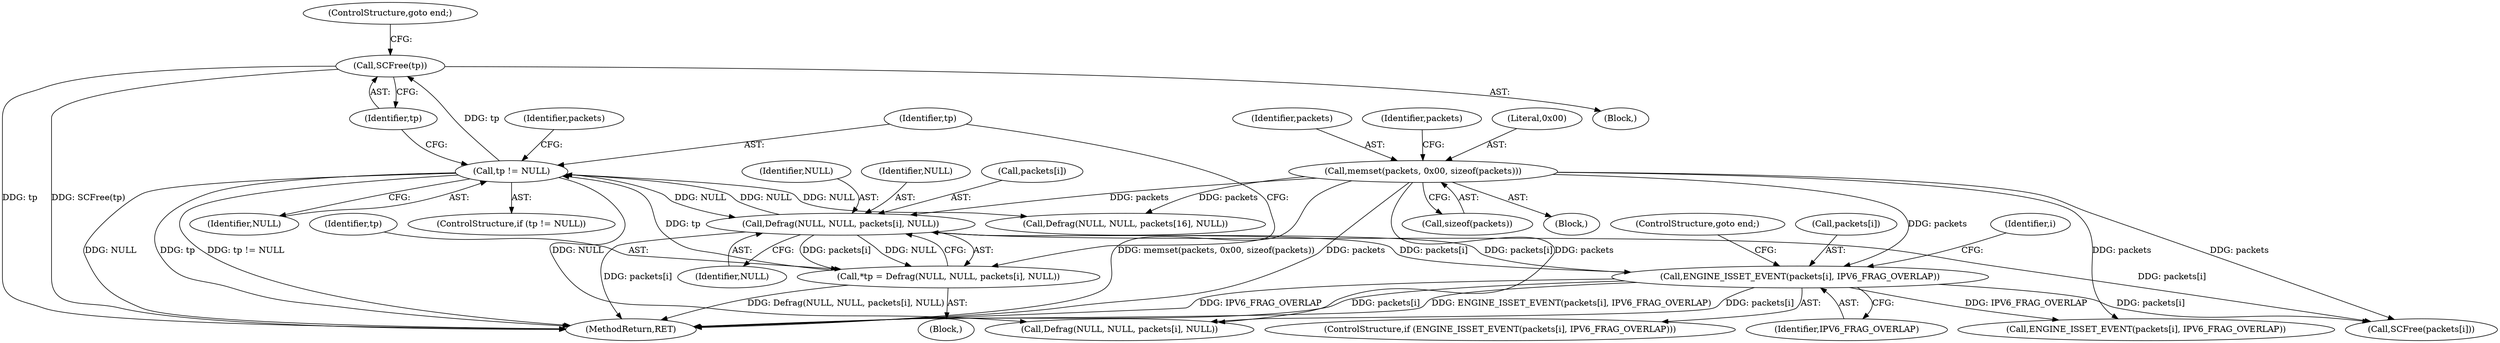 digraph "0_suricata_4a04f814b15762eb446a5ead4d69d021512df6f8_14@pointer" {
"1000374" [label="(Call,SCFree(tp))"];
"1000370" [label="(Call,tp != NULL)"];
"1000360" [label="(Call,*tp = Defrag(NULL, NULL, packets[i], NULL))"];
"1000362" [label="(Call,Defrag(NULL, NULL, packets[i], NULL))"];
"1000139" [label="(Call,memset(packets, 0x00, sizeof(packets)))"];
"1000378" [label="(Call,ENGINE_ISSET_EVENT(packets[i], IPV6_FRAG_OVERLAP))"];
"1000361" [label="(Identifier,tp)"];
"1000378" [label="(Call,ENGINE_ISSET_EVENT(packets[i], IPV6_FRAG_OVERLAP))"];
"1000372" [label="(Identifier,NULL)"];
"1000499" [label="(MethodReturn,RET)"];
"1000141" [label="(Literal,0x00)"];
"1000368" [label="(Identifier,NULL)"];
"1000492" [label="(Call,SCFree(packets[i]))"];
"1000399" [label="(Call,Defrag(NULL, NULL, packets[i], NULL))"];
"1000380" [label="(Identifier,packets)"];
"1000142" [label="(Call,sizeof(packets))"];
"1000140" [label="(Identifier,packets)"];
"1000377" [label="(ControlStructure,if (ENGINE_ISSET_EVENT(packets[i], IPV6_FRAG_OVERLAP)))"];
"1000357" [label="(Identifier,i)"];
"1000369" [label="(ControlStructure,if (tp != NULL))"];
"1000127" [label="(Block,)"];
"1000415" [label="(Call,ENGINE_ISSET_EVENT(packets[i], IPV6_FRAG_OVERLAP))"];
"1000364" [label="(Identifier,NULL)"];
"1000374" [label="(Call,SCFree(tp))"];
"1000363" [label="(Identifier,NULL)"];
"1000376" [label="(ControlStructure,goto end;)"];
"1000375" [label="(Identifier,tp)"];
"1000370" [label="(Call,tp != NULL)"];
"1000382" [label="(Identifier,IPV6_FRAG_OVERLAP)"];
"1000384" [label="(ControlStructure,goto end;)"];
"1000146" [label="(Identifier,packets)"];
"1000358" [label="(Block,)"];
"1000139" [label="(Call,memset(packets, 0x00, sizeof(packets)))"];
"1000373" [label="(Block,)"];
"1000371" [label="(Identifier,tp)"];
"1000362" [label="(Call,Defrag(NULL, NULL, packets[i], NULL))"];
"1000430" [label="(Call,Defrag(NULL, NULL, packets[16], NULL))"];
"1000365" [label="(Call,packets[i])"];
"1000360" [label="(Call,*tp = Defrag(NULL, NULL, packets[i], NULL))"];
"1000379" [label="(Call,packets[i])"];
"1000374" -> "1000373"  [label="AST: "];
"1000374" -> "1000375"  [label="CFG: "];
"1000375" -> "1000374"  [label="AST: "];
"1000376" -> "1000374"  [label="CFG: "];
"1000374" -> "1000499"  [label="DDG: tp"];
"1000374" -> "1000499"  [label="DDG: SCFree(tp)"];
"1000370" -> "1000374"  [label="DDG: tp"];
"1000370" -> "1000369"  [label="AST: "];
"1000370" -> "1000372"  [label="CFG: "];
"1000371" -> "1000370"  [label="AST: "];
"1000372" -> "1000370"  [label="AST: "];
"1000375" -> "1000370"  [label="CFG: "];
"1000380" -> "1000370"  [label="CFG: "];
"1000370" -> "1000499"  [label="DDG: tp != NULL"];
"1000370" -> "1000499"  [label="DDG: NULL"];
"1000370" -> "1000499"  [label="DDG: tp"];
"1000370" -> "1000362"  [label="DDG: NULL"];
"1000360" -> "1000370"  [label="DDG: tp"];
"1000362" -> "1000370"  [label="DDG: NULL"];
"1000370" -> "1000399"  [label="DDG: NULL"];
"1000370" -> "1000430"  [label="DDG: NULL"];
"1000360" -> "1000358"  [label="AST: "];
"1000360" -> "1000362"  [label="CFG: "];
"1000361" -> "1000360"  [label="AST: "];
"1000362" -> "1000360"  [label="AST: "];
"1000371" -> "1000360"  [label="CFG: "];
"1000360" -> "1000499"  [label="DDG: Defrag(NULL, NULL, packets[i], NULL)"];
"1000362" -> "1000360"  [label="DDG: NULL"];
"1000362" -> "1000360"  [label="DDG: packets[i]"];
"1000362" -> "1000368"  [label="CFG: "];
"1000363" -> "1000362"  [label="AST: "];
"1000364" -> "1000362"  [label="AST: "];
"1000365" -> "1000362"  [label="AST: "];
"1000368" -> "1000362"  [label="AST: "];
"1000362" -> "1000499"  [label="DDG: packets[i]"];
"1000139" -> "1000362"  [label="DDG: packets"];
"1000378" -> "1000362"  [label="DDG: packets[i]"];
"1000362" -> "1000378"  [label="DDG: packets[i]"];
"1000362" -> "1000492"  [label="DDG: packets[i]"];
"1000139" -> "1000127"  [label="AST: "];
"1000139" -> "1000142"  [label="CFG: "];
"1000140" -> "1000139"  [label="AST: "];
"1000141" -> "1000139"  [label="AST: "];
"1000142" -> "1000139"  [label="AST: "];
"1000146" -> "1000139"  [label="CFG: "];
"1000139" -> "1000499"  [label="DDG: memset(packets, 0x00, sizeof(packets))"];
"1000139" -> "1000499"  [label="DDG: packets"];
"1000139" -> "1000378"  [label="DDG: packets"];
"1000139" -> "1000399"  [label="DDG: packets"];
"1000139" -> "1000415"  [label="DDG: packets"];
"1000139" -> "1000430"  [label="DDG: packets"];
"1000139" -> "1000492"  [label="DDG: packets"];
"1000378" -> "1000377"  [label="AST: "];
"1000378" -> "1000382"  [label="CFG: "];
"1000379" -> "1000378"  [label="AST: "];
"1000382" -> "1000378"  [label="AST: "];
"1000384" -> "1000378"  [label="CFG: "];
"1000357" -> "1000378"  [label="CFG: "];
"1000378" -> "1000499"  [label="DDG: packets[i]"];
"1000378" -> "1000499"  [label="DDG: ENGINE_ISSET_EVENT(packets[i], IPV6_FRAG_OVERLAP)"];
"1000378" -> "1000499"  [label="DDG: IPV6_FRAG_OVERLAP"];
"1000378" -> "1000399"  [label="DDG: packets[i]"];
"1000378" -> "1000415"  [label="DDG: IPV6_FRAG_OVERLAP"];
"1000378" -> "1000492"  [label="DDG: packets[i]"];
}
